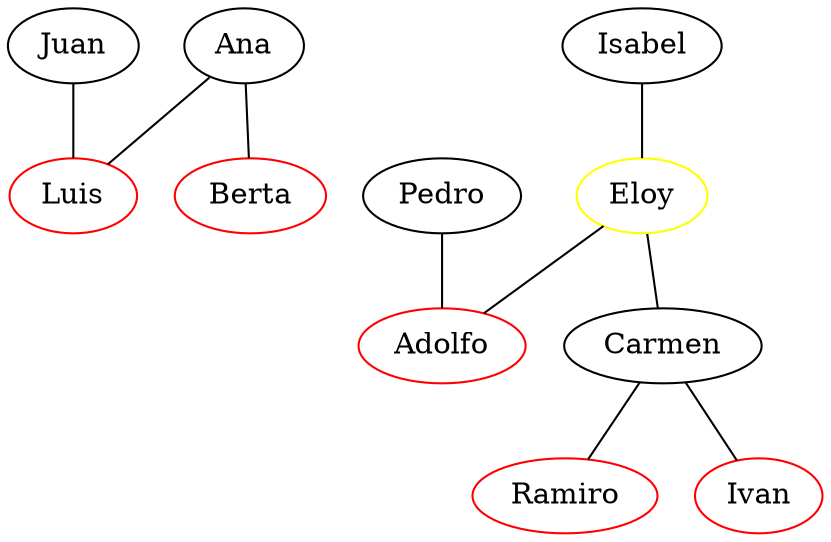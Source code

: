 strict graph G {
  1 [ color="" label="Ana" ];
  2 [ color="red" label="Luis" ];
  3 [ color="red" label="Berta" ];
  4 [ color="" label="Juan" ];
  5 [ color="" label="Pedro" ];
  6 [ color="red" label="Adolfo" ];
  7 [ color="" label="Carmen" ];
  8 [ color="red" label="Ramiro" ];
  9 [ color="red" label="Ivan" ];
  10 [ color="yellow" label="Eloy" ];
  11 [ color="" label="Isabel" ];
  1 -- 2 [ style="solid" ];
  1 -- 3 [ style="solid" ];
  4 -- 2 [ style="solid" ];
  5 -- 6 [ style="solid" ];
  7 -- 8 [ style="solid" ];
  7 -- 9 [ style="solid" ];
  10 -- 6 [ style="solid" ];
  10 -- 7 [ style="solid" ];
  11 -- 10 [ style="solid" ];
}
